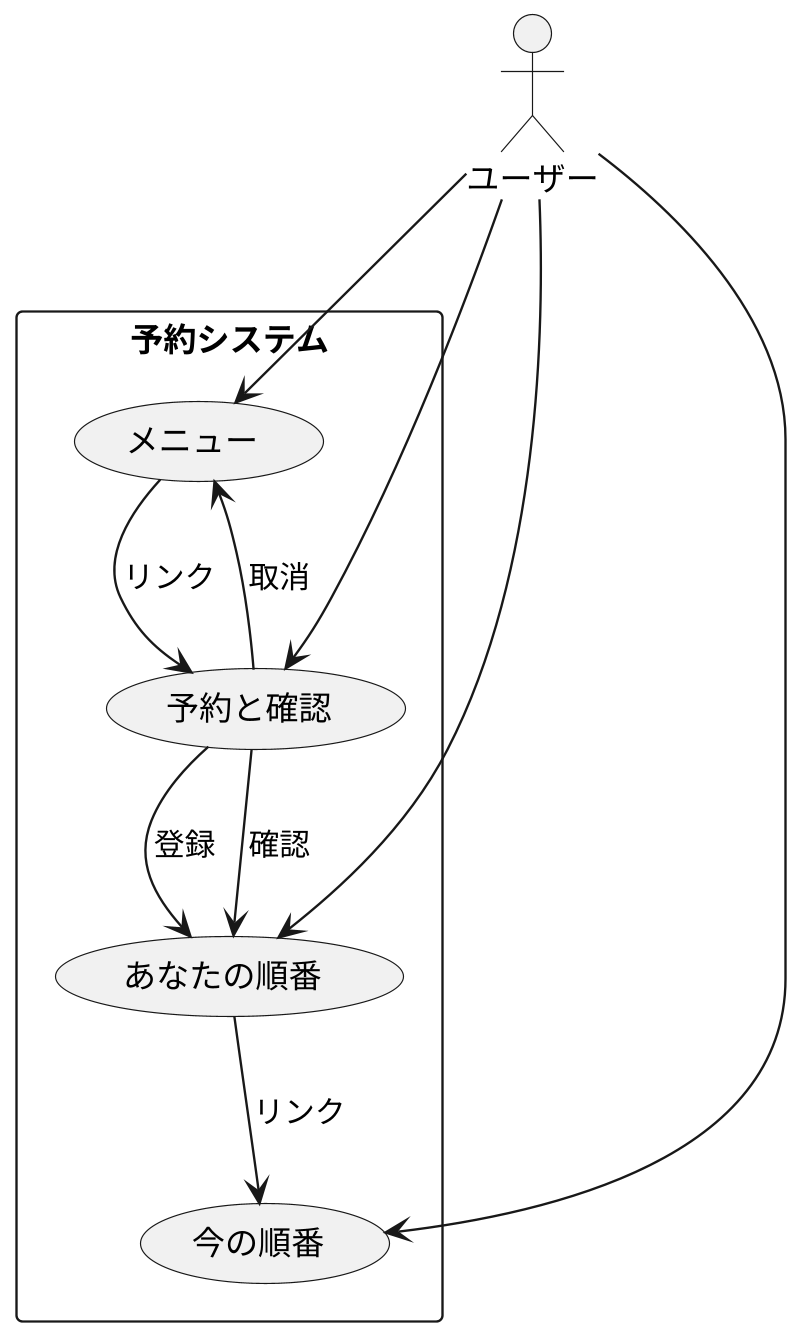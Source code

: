 @startuml 診察予約

scale 800 width

actor ユーザー as User

rectangle 予約システム {
  User --> (メニュー)
  User --> (予約と確認)
  User --> (あなたの順番)
  User --> (今の順番)
  
  (予約と確認) --> (あなたの順番) : 登録
  (予約と確認) --> (あなたの順番) : 確認
  (予約と確認) --> (メニュー) : 取消
  
  (メニュー) --> (予約と確認) : リンク
  (あなたの順番) --> (今の順番) : リンク
}

@enduml
